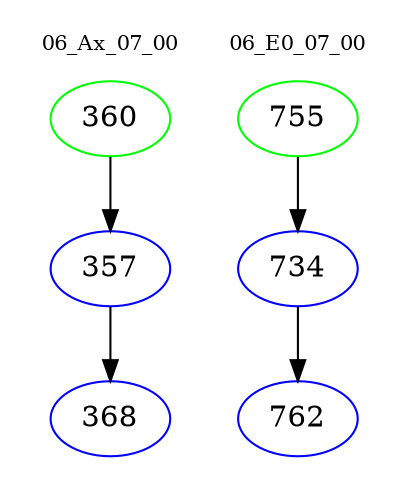digraph{
subgraph cluster_0 {
color = white
label = "06_Ax_07_00";
fontsize=10;
T0_360 [label="360", color="green"]
T0_360 -> T0_357 [color="black"]
T0_357 [label="357", color="blue"]
T0_357 -> T0_368 [color="black"]
T0_368 [label="368", color="blue"]
}
subgraph cluster_1 {
color = white
label = "06_E0_07_00";
fontsize=10;
T1_755 [label="755", color="green"]
T1_755 -> T1_734 [color="black"]
T1_734 [label="734", color="blue"]
T1_734 -> T1_762 [color="black"]
T1_762 [label="762", color="blue"]
}
}
